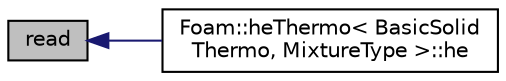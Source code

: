 digraph "read"
{
  bgcolor="transparent";
  edge [fontname="Helvetica",fontsize="10",labelfontname="Helvetica",labelfontsize="10"];
  node [fontname="Helvetica",fontsize="10",shape=record];
  rankdir="LR";
  Node1 [label="read",height=0.2,width=0.4,color="black", fillcolor="grey75", style="filled", fontcolor="black"];
  Node1 -> Node2 [dir="back",color="midnightblue",fontsize="10",style="solid",fontname="Helvetica"];
  Node2 [label="Foam::heThermo\< BasicSolid\lThermo, MixtureType \>::he",height=0.2,width=0.4,color="black",URL="$a01015.html#ab79fd223dde2e565f8c9a8e7bd39b52e",tooltip="Enthalpy/Internal energy [J/kg]. "];
}
